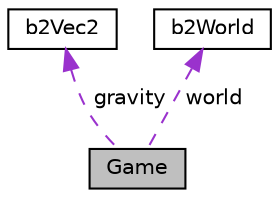 digraph "Game"
{
  edge [fontname="Helvetica",fontsize="10",labelfontname="Helvetica",labelfontsize="10"];
  node [fontname="Helvetica",fontsize="10",shape=record];
  Node1 [label="Game",height=0.2,width=0.4,color="black", fillcolor="grey75", style="filled", fontcolor="black"];
  Node2 -> Node1 [dir="back",color="darkorchid3",fontsize="10",style="dashed",label=" gravity" ,fontname="Helvetica"];
  Node2 [label="b2Vec2",height=0.2,width=0.4,color="black", fillcolor="white", style="filled",URL="$structb2Vec2.html",tooltip="A 2D column vector. "];
  Node3 -> Node1 [dir="back",color="darkorchid3",fontsize="10",style="dashed",label=" world" ,fontname="Helvetica"];
  Node3 [label="b2World",height=0.2,width=0.4,color="black", fillcolor="white", style="filled",URL="$classb2World.html"];
}
